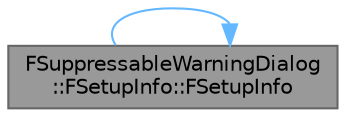 digraph "FSuppressableWarningDialog::FSetupInfo::FSetupInfo"
{
 // INTERACTIVE_SVG=YES
 // LATEX_PDF_SIZE
  bgcolor="transparent";
  edge [fontname=Helvetica,fontsize=10,labelfontname=Helvetica,labelfontsize=10];
  node [fontname=Helvetica,fontsize=10,shape=box,height=0.2,width=0.4];
  rankdir="LR";
  Node1 [id="Node000001",label="FSuppressableWarningDialog\l::FSetupInfo::FSetupInfo",height=0.2,width=0.4,color="gray40", fillcolor="grey60", style="filled", fontcolor="black",tooltip="Constructs a warning dialog setup object, used to initialize a warning dialog."];
  Node1 -> Node1 [id="edge1_Node000001_Node000001",color="steelblue1",style="solid",tooltip=" "];
}
